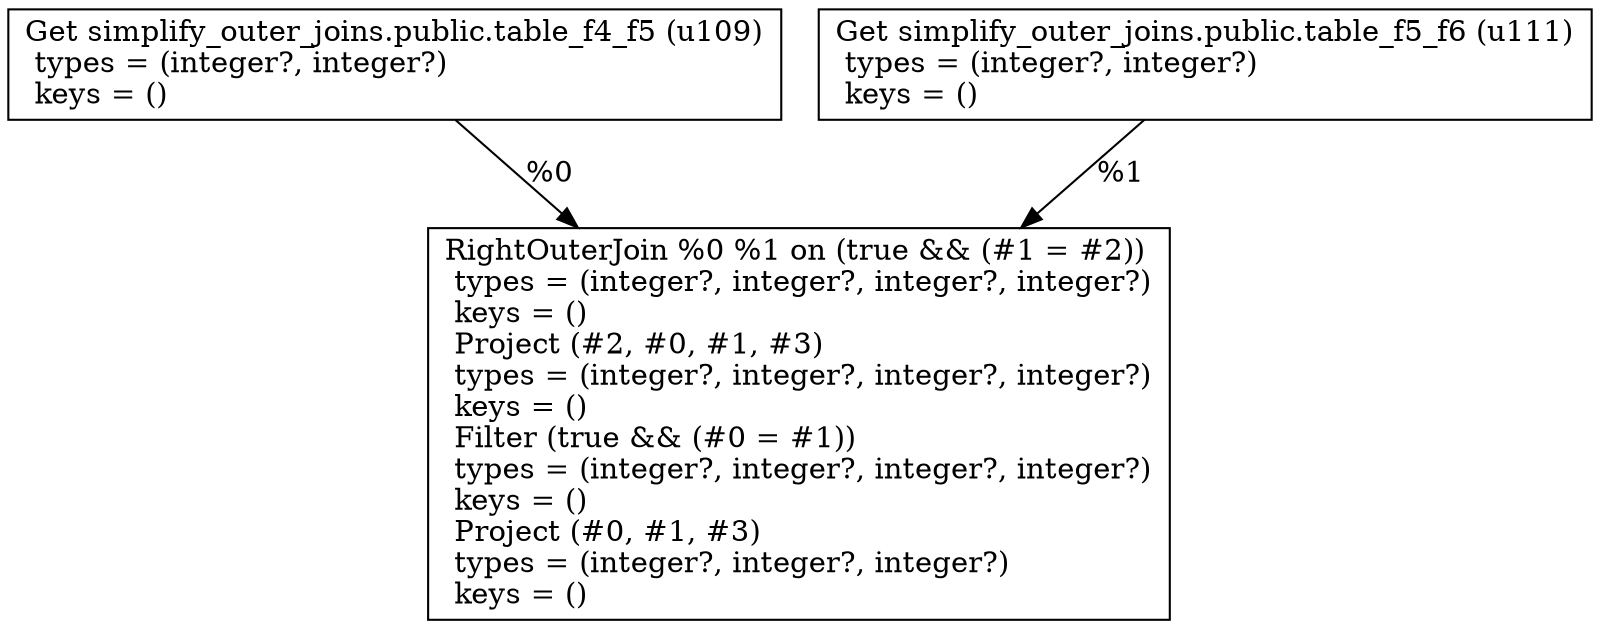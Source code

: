 digraph G {
    node0 [shape = record, label=" Get simplify_outer_joins.public.table_f4_f5 (u109)\l  types = (integer?, integer?)\l  keys = ()\l"]
    node1 [shape = record, label=" Get simplify_outer_joins.public.table_f5_f6 (u111)\l  types = (integer?, integer?)\l  keys = ()\l"]
    node2 [shape = record, label=" RightOuterJoin %0 %1 on (true && (#1 = #2))\l  types = (integer?, integer?, integer?, integer?)\l  keys = ()\l Project (#2, #0, #1, #3)\l  types = (integer?, integer?, integer?, integer?)\l  keys = ()\l Filter (true && (#0 = #1))\l  types = (integer?, integer?, integer?, integer?)\l  keys = ()\l Project (#0, #1, #3)\l  types = (integer?, integer?, integer?)\l  keys = ()\l"]
    node1 -> node2 [label = "%1\l"]
    node0 -> node2 [label = "%0\l"]
}
